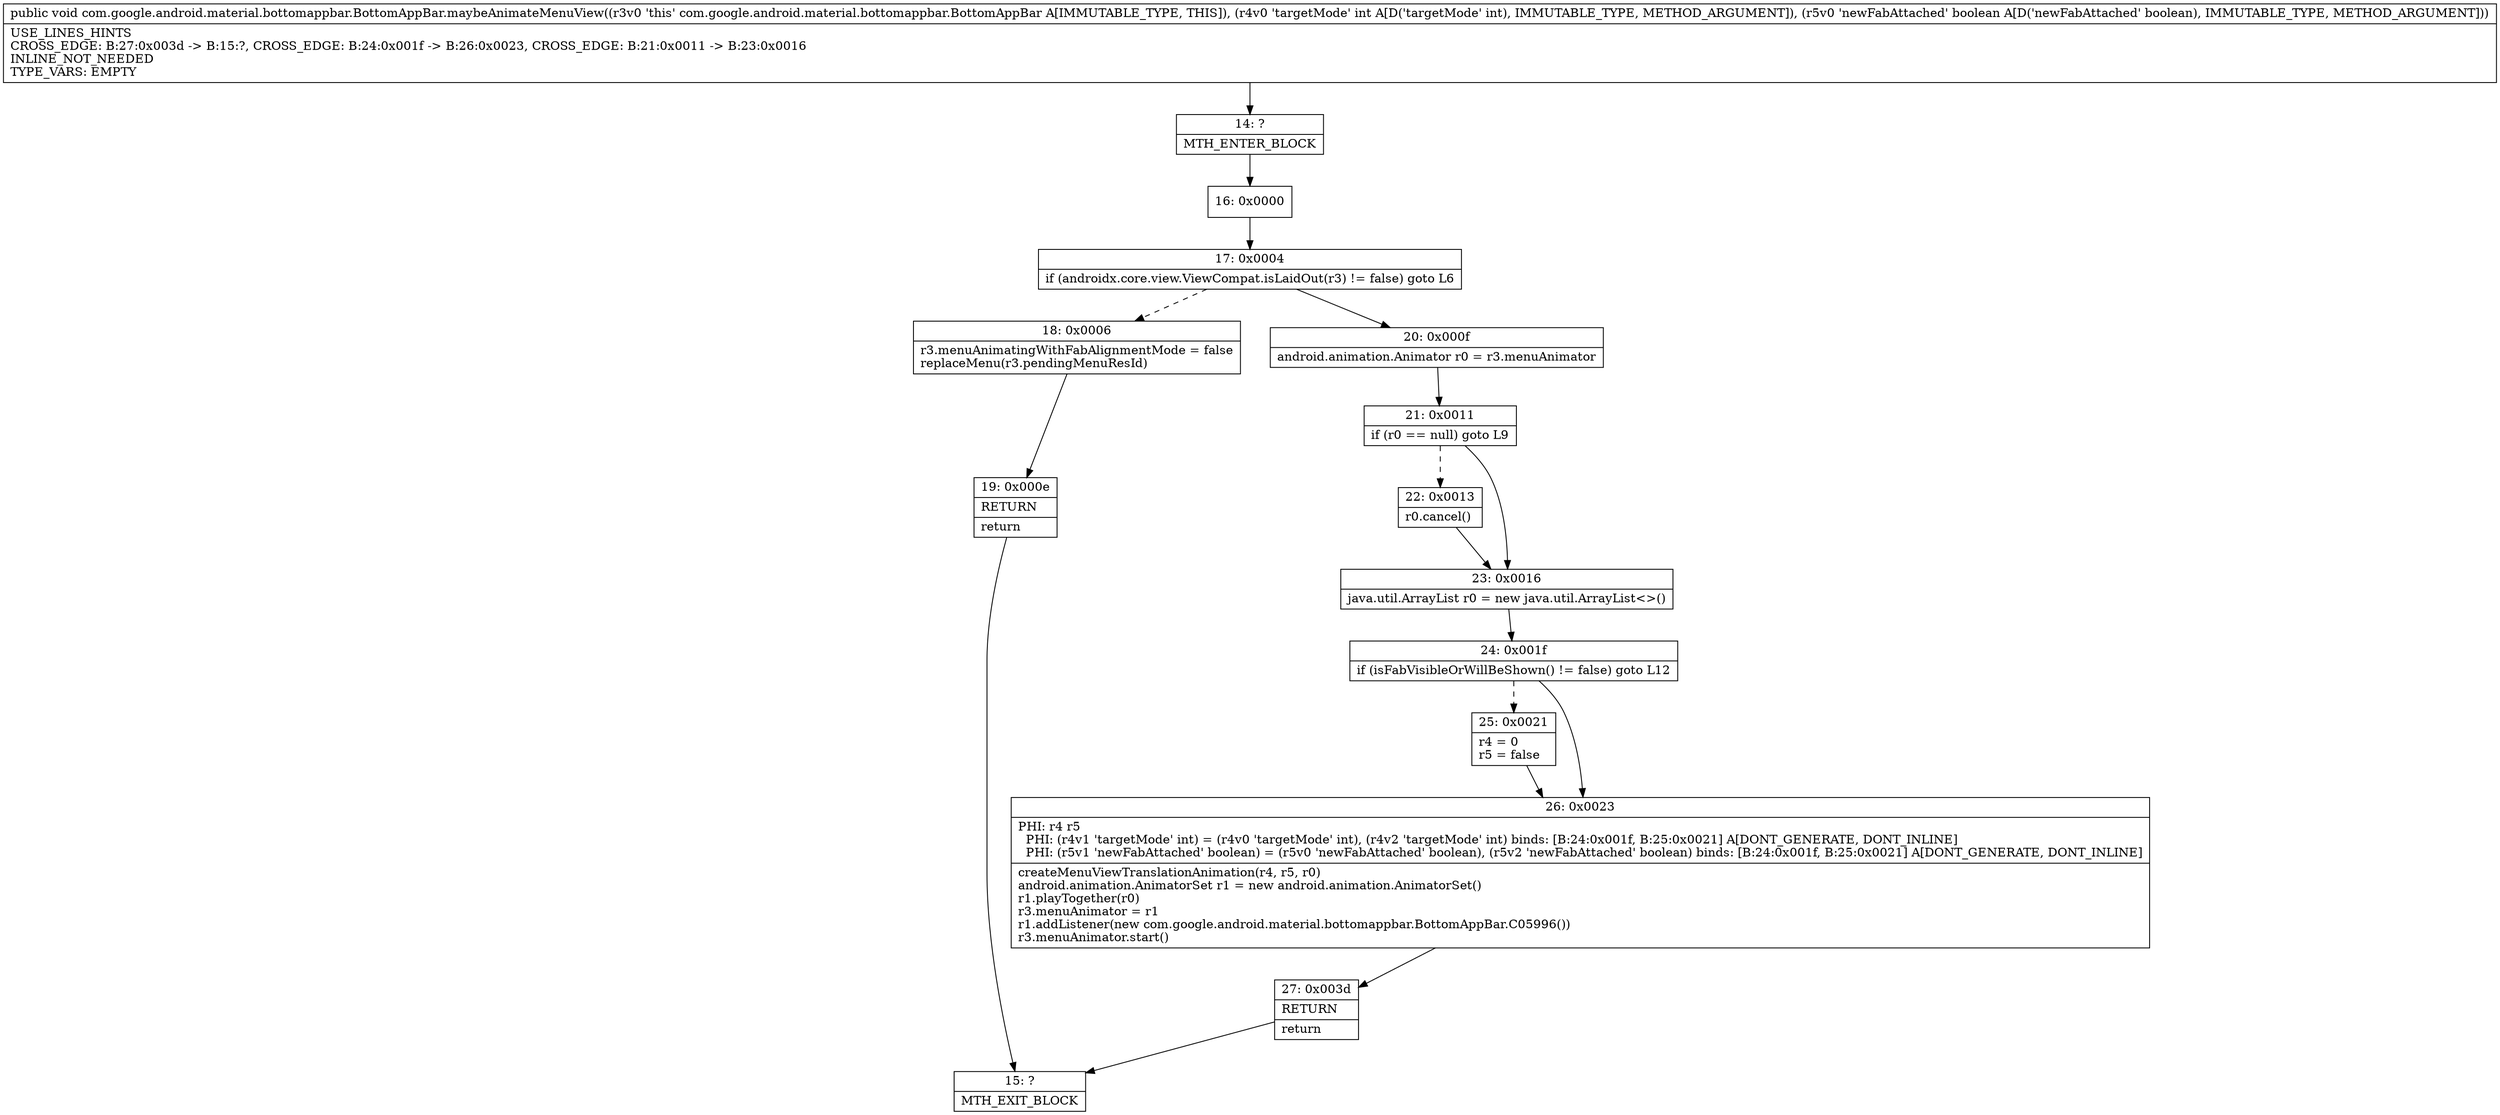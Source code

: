 digraph "CFG forcom.google.android.material.bottomappbar.BottomAppBar.maybeAnimateMenuView(IZ)V" {
Node_14 [shape=record,label="{14\:\ ?|MTH_ENTER_BLOCK\l}"];
Node_16 [shape=record,label="{16\:\ 0x0000}"];
Node_17 [shape=record,label="{17\:\ 0x0004|if (androidx.core.view.ViewCompat.isLaidOut(r3) != false) goto L6\l}"];
Node_18 [shape=record,label="{18\:\ 0x0006|r3.menuAnimatingWithFabAlignmentMode = false\lreplaceMenu(r3.pendingMenuResId)\l}"];
Node_19 [shape=record,label="{19\:\ 0x000e|RETURN\l|return\l}"];
Node_15 [shape=record,label="{15\:\ ?|MTH_EXIT_BLOCK\l}"];
Node_20 [shape=record,label="{20\:\ 0x000f|android.animation.Animator r0 = r3.menuAnimator\l}"];
Node_21 [shape=record,label="{21\:\ 0x0011|if (r0 == null) goto L9\l}"];
Node_22 [shape=record,label="{22\:\ 0x0013|r0.cancel()\l}"];
Node_23 [shape=record,label="{23\:\ 0x0016|java.util.ArrayList r0 = new java.util.ArrayList\<\>()\l}"];
Node_24 [shape=record,label="{24\:\ 0x001f|if (isFabVisibleOrWillBeShown() != false) goto L12\l}"];
Node_25 [shape=record,label="{25\:\ 0x0021|r4 = 0\lr5 = false\l}"];
Node_26 [shape=record,label="{26\:\ 0x0023|PHI: r4 r5 \l  PHI: (r4v1 'targetMode' int) = (r4v0 'targetMode' int), (r4v2 'targetMode' int) binds: [B:24:0x001f, B:25:0x0021] A[DONT_GENERATE, DONT_INLINE]\l  PHI: (r5v1 'newFabAttached' boolean) = (r5v0 'newFabAttached' boolean), (r5v2 'newFabAttached' boolean) binds: [B:24:0x001f, B:25:0x0021] A[DONT_GENERATE, DONT_INLINE]\l|createMenuViewTranslationAnimation(r4, r5, r0)\landroid.animation.AnimatorSet r1 = new android.animation.AnimatorSet()\lr1.playTogether(r0)\lr3.menuAnimator = r1\lr1.addListener(new com.google.android.material.bottomappbar.BottomAppBar.C05996())\lr3.menuAnimator.start()\l}"];
Node_27 [shape=record,label="{27\:\ 0x003d|RETURN\l|return\l}"];
MethodNode[shape=record,label="{public void com.google.android.material.bottomappbar.BottomAppBar.maybeAnimateMenuView((r3v0 'this' com.google.android.material.bottomappbar.BottomAppBar A[IMMUTABLE_TYPE, THIS]), (r4v0 'targetMode' int A[D('targetMode' int), IMMUTABLE_TYPE, METHOD_ARGUMENT]), (r5v0 'newFabAttached' boolean A[D('newFabAttached' boolean), IMMUTABLE_TYPE, METHOD_ARGUMENT]))  | USE_LINES_HINTS\lCROSS_EDGE: B:27:0x003d \-\> B:15:?, CROSS_EDGE: B:24:0x001f \-\> B:26:0x0023, CROSS_EDGE: B:21:0x0011 \-\> B:23:0x0016\lINLINE_NOT_NEEDED\lTYPE_VARS: EMPTY\l}"];
MethodNode -> Node_14;Node_14 -> Node_16;
Node_16 -> Node_17;
Node_17 -> Node_18[style=dashed];
Node_17 -> Node_20;
Node_18 -> Node_19;
Node_19 -> Node_15;
Node_20 -> Node_21;
Node_21 -> Node_22[style=dashed];
Node_21 -> Node_23;
Node_22 -> Node_23;
Node_23 -> Node_24;
Node_24 -> Node_25[style=dashed];
Node_24 -> Node_26;
Node_25 -> Node_26;
Node_26 -> Node_27;
Node_27 -> Node_15;
}

